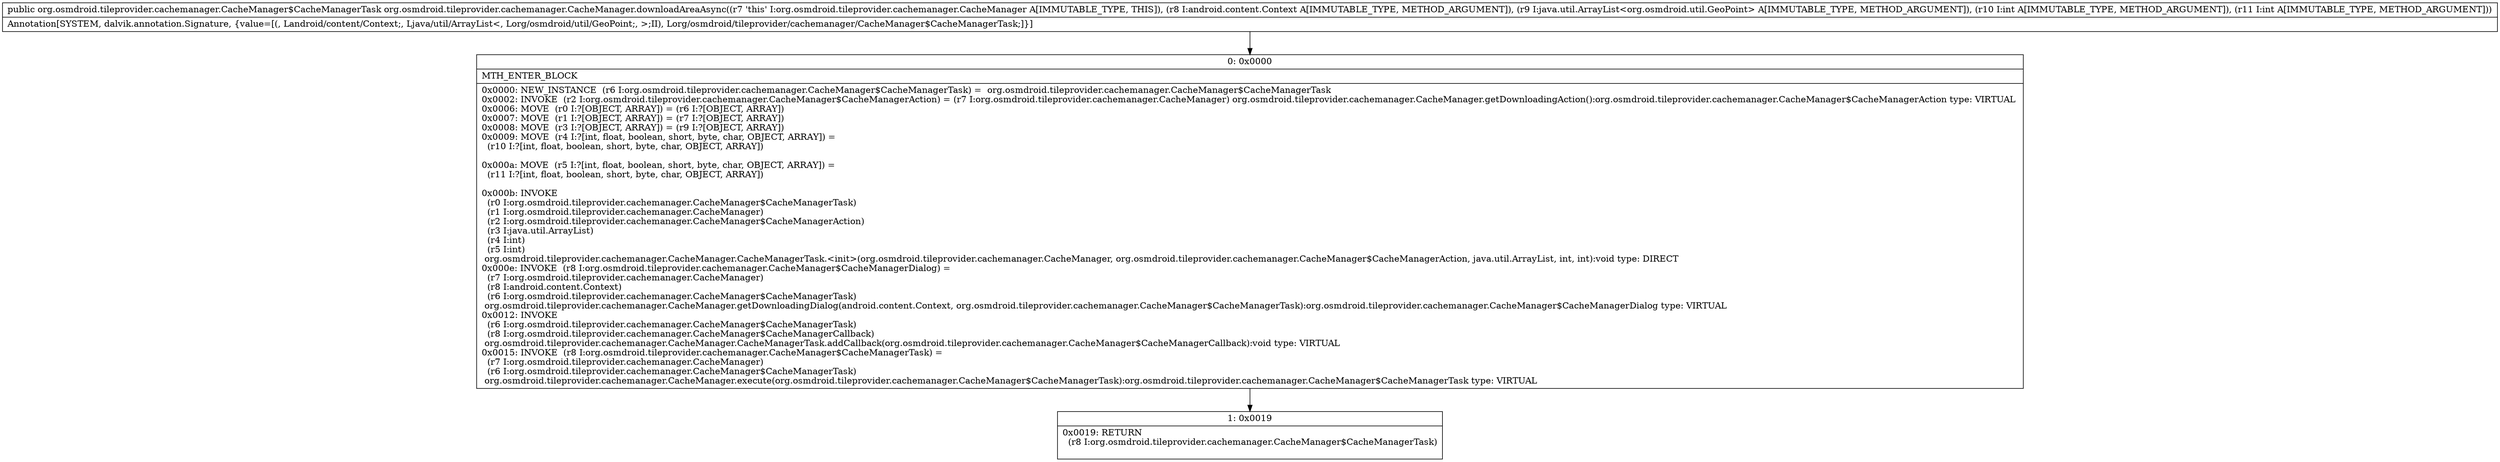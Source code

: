 digraph "CFG fororg.osmdroid.tileprovider.cachemanager.CacheManager.downloadAreaAsync(Landroid\/content\/Context;Ljava\/util\/ArrayList;II)Lorg\/osmdroid\/tileprovider\/cachemanager\/CacheManager$CacheManagerTask;" {
Node_0 [shape=record,label="{0\:\ 0x0000|MTH_ENTER_BLOCK\l|0x0000: NEW_INSTANCE  (r6 I:org.osmdroid.tileprovider.cachemanager.CacheManager$CacheManagerTask) =  org.osmdroid.tileprovider.cachemanager.CacheManager$CacheManagerTask \l0x0002: INVOKE  (r2 I:org.osmdroid.tileprovider.cachemanager.CacheManager$CacheManagerAction) = (r7 I:org.osmdroid.tileprovider.cachemanager.CacheManager) org.osmdroid.tileprovider.cachemanager.CacheManager.getDownloadingAction():org.osmdroid.tileprovider.cachemanager.CacheManager$CacheManagerAction type: VIRTUAL \l0x0006: MOVE  (r0 I:?[OBJECT, ARRAY]) = (r6 I:?[OBJECT, ARRAY]) \l0x0007: MOVE  (r1 I:?[OBJECT, ARRAY]) = (r7 I:?[OBJECT, ARRAY]) \l0x0008: MOVE  (r3 I:?[OBJECT, ARRAY]) = (r9 I:?[OBJECT, ARRAY]) \l0x0009: MOVE  (r4 I:?[int, float, boolean, short, byte, char, OBJECT, ARRAY]) = \l  (r10 I:?[int, float, boolean, short, byte, char, OBJECT, ARRAY])\l \l0x000a: MOVE  (r5 I:?[int, float, boolean, short, byte, char, OBJECT, ARRAY]) = \l  (r11 I:?[int, float, boolean, short, byte, char, OBJECT, ARRAY])\l \l0x000b: INVOKE  \l  (r0 I:org.osmdroid.tileprovider.cachemanager.CacheManager$CacheManagerTask)\l  (r1 I:org.osmdroid.tileprovider.cachemanager.CacheManager)\l  (r2 I:org.osmdroid.tileprovider.cachemanager.CacheManager$CacheManagerAction)\l  (r3 I:java.util.ArrayList)\l  (r4 I:int)\l  (r5 I:int)\l org.osmdroid.tileprovider.cachemanager.CacheManager.CacheManagerTask.\<init\>(org.osmdroid.tileprovider.cachemanager.CacheManager, org.osmdroid.tileprovider.cachemanager.CacheManager$CacheManagerAction, java.util.ArrayList, int, int):void type: DIRECT \l0x000e: INVOKE  (r8 I:org.osmdroid.tileprovider.cachemanager.CacheManager$CacheManagerDialog) = \l  (r7 I:org.osmdroid.tileprovider.cachemanager.CacheManager)\l  (r8 I:android.content.Context)\l  (r6 I:org.osmdroid.tileprovider.cachemanager.CacheManager$CacheManagerTask)\l org.osmdroid.tileprovider.cachemanager.CacheManager.getDownloadingDialog(android.content.Context, org.osmdroid.tileprovider.cachemanager.CacheManager$CacheManagerTask):org.osmdroid.tileprovider.cachemanager.CacheManager$CacheManagerDialog type: VIRTUAL \l0x0012: INVOKE  \l  (r6 I:org.osmdroid.tileprovider.cachemanager.CacheManager$CacheManagerTask)\l  (r8 I:org.osmdroid.tileprovider.cachemanager.CacheManager$CacheManagerCallback)\l org.osmdroid.tileprovider.cachemanager.CacheManager.CacheManagerTask.addCallback(org.osmdroid.tileprovider.cachemanager.CacheManager$CacheManagerCallback):void type: VIRTUAL \l0x0015: INVOKE  (r8 I:org.osmdroid.tileprovider.cachemanager.CacheManager$CacheManagerTask) = \l  (r7 I:org.osmdroid.tileprovider.cachemanager.CacheManager)\l  (r6 I:org.osmdroid.tileprovider.cachemanager.CacheManager$CacheManagerTask)\l org.osmdroid.tileprovider.cachemanager.CacheManager.execute(org.osmdroid.tileprovider.cachemanager.CacheManager$CacheManagerTask):org.osmdroid.tileprovider.cachemanager.CacheManager$CacheManagerTask type: VIRTUAL \l}"];
Node_1 [shape=record,label="{1\:\ 0x0019|0x0019: RETURN  \l  (r8 I:org.osmdroid.tileprovider.cachemanager.CacheManager$CacheManagerTask)\l \l}"];
MethodNode[shape=record,label="{public org.osmdroid.tileprovider.cachemanager.CacheManager$CacheManagerTask org.osmdroid.tileprovider.cachemanager.CacheManager.downloadAreaAsync((r7 'this' I:org.osmdroid.tileprovider.cachemanager.CacheManager A[IMMUTABLE_TYPE, THIS]), (r8 I:android.content.Context A[IMMUTABLE_TYPE, METHOD_ARGUMENT]), (r9 I:java.util.ArrayList\<org.osmdroid.util.GeoPoint\> A[IMMUTABLE_TYPE, METHOD_ARGUMENT]), (r10 I:int A[IMMUTABLE_TYPE, METHOD_ARGUMENT]), (r11 I:int A[IMMUTABLE_TYPE, METHOD_ARGUMENT]))  | Annotation[SYSTEM, dalvik.annotation.Signature, \{value=[(, Landroid\/content\/Context;, Ljava\/util\/ArrayList\<, Lorg\/osmdroid\/util\/GeoPoint;, \>;II), Lorg\/osmdroid\/tileprovider\/cachemanager\/CacheManager$CacheManagerTask;]\}]\l}"];
MethodNode -> Node_0;
Node_0 -> Node_1;
}


